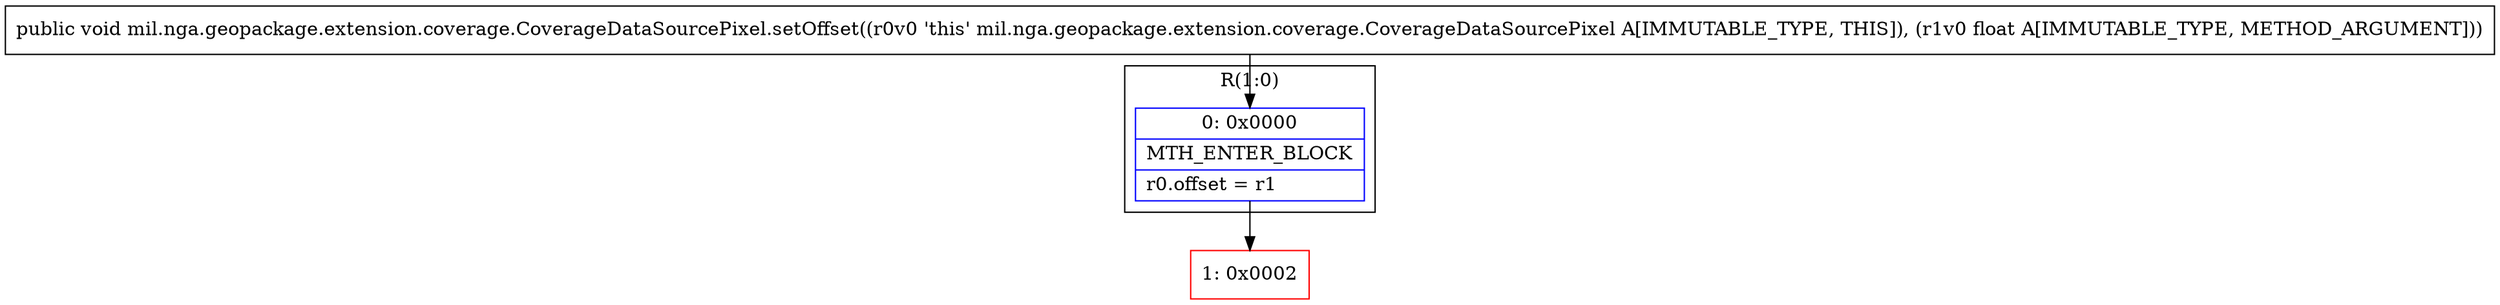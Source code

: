digraph "CFG formil.nga.geopackage.extension.coverage.CoverageDataSourcePixel.setOffset(F)V" {
subgraph cluster_Region_1521745869 {
label = "R(1:0)";
node [shape=record,color=blue];
Node_0 [shape=record,label="{0\:\ 0x0000|MTH_ENTER_BLOCK\l|r0.offset = r1\l}"];
}
Node_1 [shape=record,color=red,label="{1\:\ 0x0002}"];
MethodNode[shape=record,label="{public void mil.nga.geopackage.extension.coverage.CoverageDataSourcePixel.setOffset((r0v0 'this' mil.nga.geopackage.extension.coverage.CoverageDataSourcePixel A[IMMUTABLE_TYPE, THIS]), (r1v0 float A[IMMUTABLE_TYPE, METHOD_ARGUMENT])) }"];
MethodNode -> Node_0;
Node_0 -> Node_1;
}

